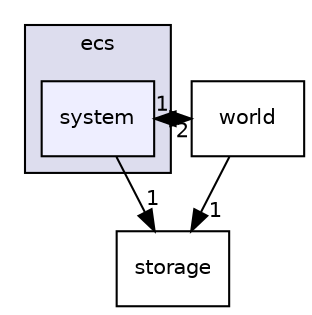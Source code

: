 digraph "src/ecs/system" {
  compound=true
  node [ fontsize="10", fontname="Helvetica"];
  edge [ labelfontsize="10", labelfontname="Helvetica"];
  subgraph clusterdir_ddca5f149c4ce13074f28b270e950ba9 {
    graph [ bgcolor="#ddddee", pencolor="black", label="ecs" fontname="Helvetica", fontsize="10", URL="dir_ddca5f149c4ce13074f28b270e950ba9.html"]
  dir_cb4e05d6b4cb8a4832c43f593f7418f2 [shape=box, label="system", style="filled", fillcolor="#eeeeff", pencolor="black", URL="dir_cb4e05d6b4cb8a4832c43f593f7418f2.html"];
  }
  dir_070851a3a113ba0e3a3b53c5e8280d9f [shape=box label="storage" URL="dir_070851a3a113ba0e3a3b53c5e8280d9f.html"];
  dir_158cf86d26831bf034907ad207a81480 [shape=box label="world" URL="dir_158cf86d26831bf034907ad207a81480.html"];
  dir_158cf86d26831bf034907ad207a81480->dir_070851a3a113ba0e3a3b53c5e8280d9f [headlabel="1", labeldistance=1.5 headhref="dir_000006_000004.html"];
  dir_158cf86d26831bf034907ad207a81480->dir_cb4e05d6b4cb8a4832c43f593f7418f2 [headlabel="2", labeldistance=1.5 headhref="dir_000006_000005.html"];
  dir_cb4e05d6b4cb8a4832c43f593f7418f2->dir_070851a3a113ba0e3a3b53c5e8280d9f [headlabel="1", labeldistance=1.5 headhref="dir_000005_000004.html"];
  dir_cb4e05d6b4cb8a4832c43f593f7418f2->dir_158cf86d26831bf034907ad207a81480 [headlabel="1", labeldistance=1.5 headhref="dir_000005_000006.html"];
}
